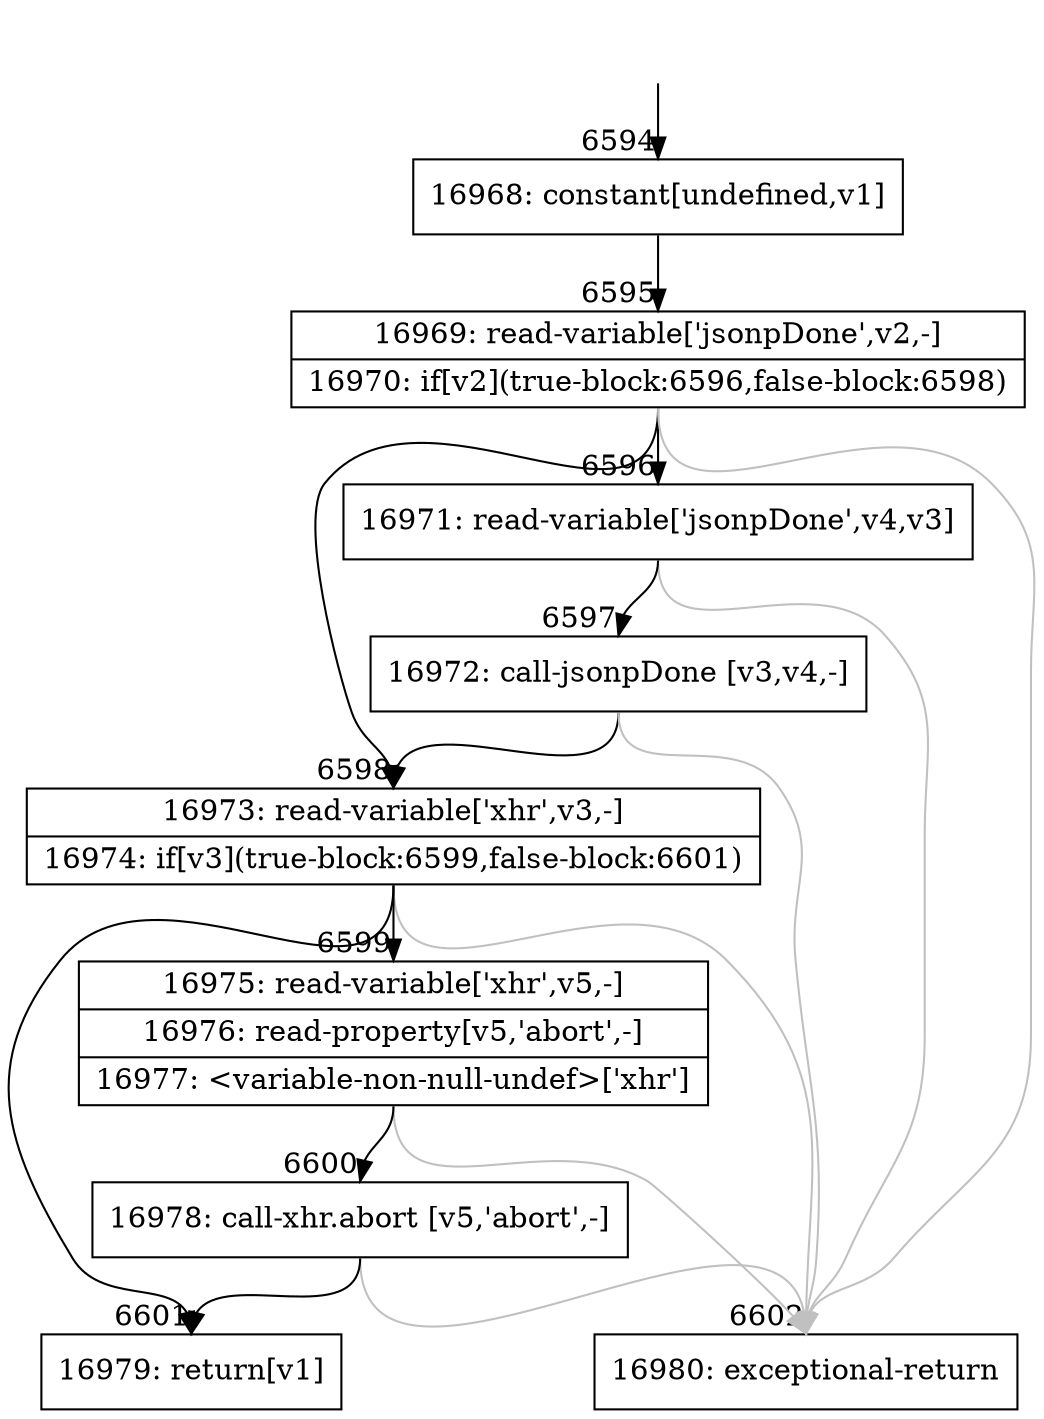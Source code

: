 digraph {
rankdir="TD"
BB_entry496[shape=none,label=""];
BB_entry496 -> BB6594 [tailport=s, headport=n, headlabel="    6594"]
BB6594 [shape=record label="{16968: constant[undefined,v1]}" ] 
BB6594 -> BB6595 [tailport=s, headport=n, headlabel="      6595"]
BB6595 [shape=record label="{16969: read-variable['jsonpDone',v2,-]|16970: if[v2](true-block:6596,false-block:6598)}" ] 
BB6595 -> BB6598 [tailport=s, headport=n, headlabel="      6598"]
BB6595 -> BB6596 [tailport=s, headport=n, headlabel="      6596"]
BB6595 -> BB6602 [tailport=s, headport=n, color=gray, headlabel="      6602"]
BB6596 [shape=record label="{16971: read-variable['jsonpDone',v4,v3]}" ] 
BB6596 -> BB6597 [tailport=s, headport=n, headlabel="      6597"]
BB6596 -> BB6602 [tailport=s, headport=n, color=gray]
BB6597 [shape=record label="{16972: call-jsonpDone [v3,v4,-]}" ] 
BB6597 -> BB6598 [tailport=s, headport=n]
BB6597 -> BB6602 [tailport=s, headport=n, color=gray]
BB6598 [shape=record label="{16973: read-variable['xhr',v3,-]|16974: if[v3](true-block:6599,false-block:6601)}" ] 
BB6598 -> BB6601 [tailport=s, headport=n, headlabel="      6601"]
BB6598 -> BB6599 [tailport=s, headport=n, headlabel="      6599"]
BB6598 -> BB6602 [tailport=s, headport=n, color=gray]
BB6599 [shape=record label="{16975: read-variable['xhr',v5,-]|16976: read-property[v5,'abort',-]|16977: \<variable-non-null-undef\>['xhr']}" ] 
BB6599 -> BB6600 [tailport=s, headport=n, headlabel="      6600"]
BB6599 -> BB6602 [tailport=s, headport=n, color=gray]
BB6600 [shape=record label="{16978: call-xhr.abort [v5,'abort',-]}" ] 
BB6600 -> BB6601 [tailport=s, headport=n]
BB6600 -> BB6602 [tailport=s, headport=n, color=gray]
BB6601 [shape=record label="{16979: return[v1]}" ] 
BB6602 [shape=record label="{16980: exceptional-return}" ] 
//#$~ 10528
}
